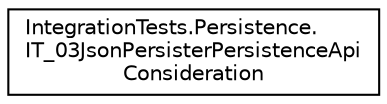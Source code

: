 digraph "Graphical Class Hierarchy"
{
 // LATEX_PDF_SIZE
  edge [fontname="Helvetica",fontsize="10",labelfontname="Helvetica",labelfontsize="10"];
  node [fontname="Helvetica",fontsize="10",shape=record];
  rankdir="LR";
  Node0 [label="IntegrationTests.Persistence.\lIT_03JsonPersisterPersistenceApi\lConsideration",height=0.2,width=0.4,color="black", fillcolor="white", style="filled",URL="$class_integration_tests_1_1_persistence_1_1_i_t__03_json_persister_persistence_api_consideration.html",tooltip=" "];
}
